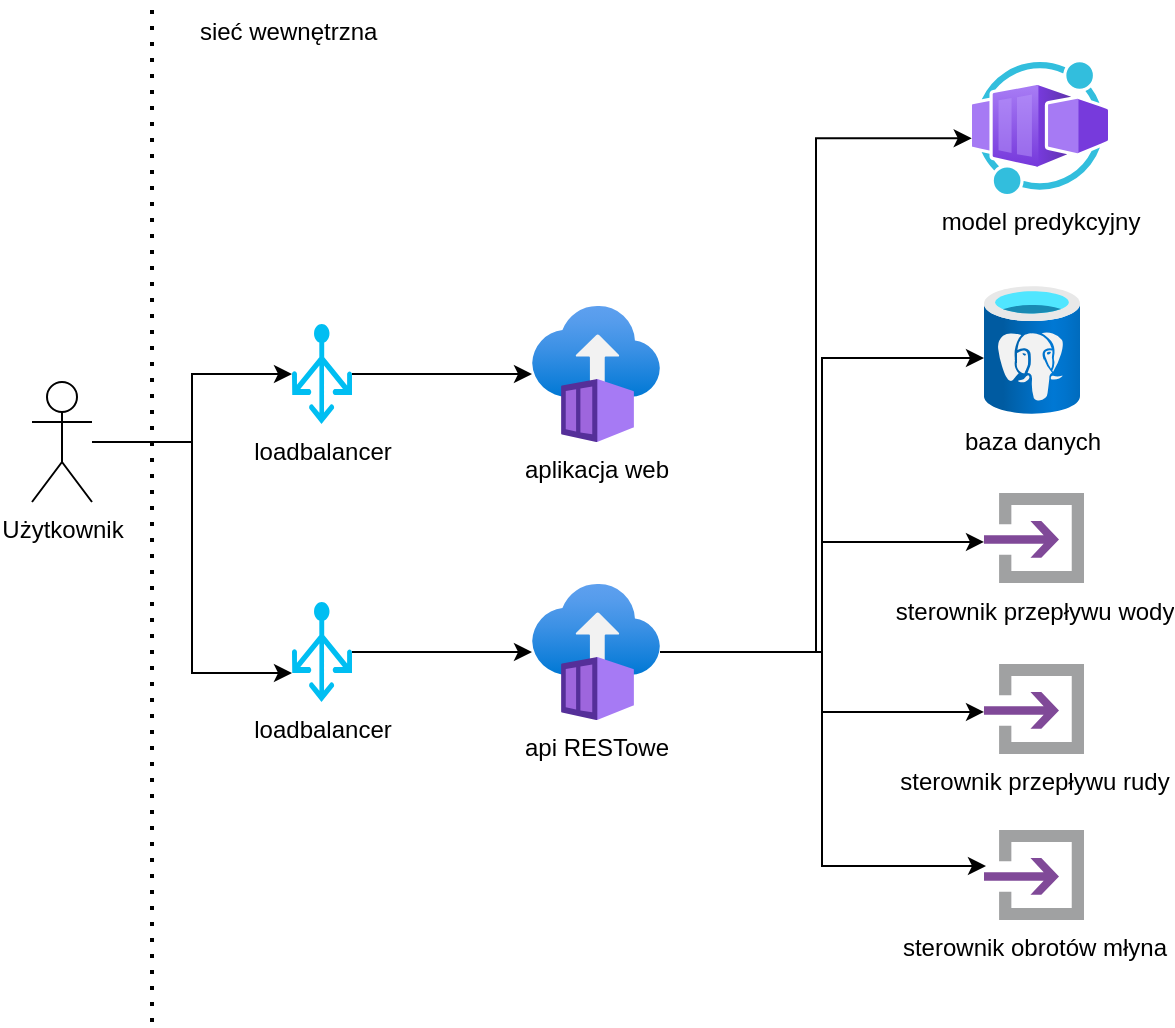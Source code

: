 <mxfile version="20.8.13" type="github">
  <diagram name="Page-1" id="JK00M12MMmY-O4u767pp">
    <mxGraphModel dx="1647" dy="880" grid="1" gridSize="10" guides="1" tooltips="1" connect="1" arrows="1" fold="1" page="1" pageScale="1" pageWidth="827" pageHeight="1169" math="0" shadow="0">
      <root>
        <mxCell id="0" />
        <mxCell id="1" parent="0" />
        <mxCell id="NXv9EQyhbuBKsQQ0RaMx-8" style="edgeStyle=orthogonalEdgeStyle;rounded=0;orthogonalLoop=1;jettySize=auto;html=1;exitX=1;exitY=0.5;exitDx=0;exitDy=0;exitPerimeter=0;" edge="1" parent="1" source="NXv9EQyhbuBKsQQ0RaMx-2" target="NXv9EQyhbuBKsQQ0RaMx-3">
          <mxGeometry relative="1" as="geometry" />
        </mxCell>
        <mxCell id="NXv9EQyhbuBKsQQ0RaMx-2" value="loadbalancer" style="verticalLabelPosition=bottom;html=1;verticalAlign=top;align=center;strokeColor=none;fillColor=#00BEF2;shape=mxgraph.azure.load_balancer_generic;pointerEvents=1;" vertex="1" parent="1">
          <mxGeometry x="330" y="351" width="30" height="50" as="geometry" />
        </mxCell>
        <mxCell id="NXv9EQyhbuBKsQQ0RaMx-3" value="aplikacja web" style="aspect=fixed;html=1;points=[];align=center;image;fontSize=12;image=img/lib/azure2/compute/Container_Instances.svg;" vertex="1" parent="1">
          <mxGeometry x="450" y="342" width="64" height="68" as="geometry" />
        </mxCell>
        <mxCell id="NXv9EQyhbuBKsQQ0RaMx-11" value="baza danych" style="aspect=fixed;html=1;points=[];align=center;image;fontSize=12;image=img/lib/azure2/databases/Azure_Database_PostgreSQL_Server.svg;" vertex="1" parent="1">
          <mxGeometry x="676" y="332" width="48" height="64" as="geometry" />
        </mxCell>
        <mxCell id="NXv9EQyhbuBKsQQ0RaMx-12" value="model predykcyjny" style="aspect=fixed;html=1;points=[];align=center;image;fontSize=12;image=img/lib/azure2/other/Worker_Container_App.svg;" vertex="1" parent="1">
          <mxGeometry x="670" y="220" width="68" height="66" as="geometry" />
        </mxCell>
        <mxCell id="NXv9EQyhbuBKsQQ0RaMx-22" style="edgeStyle=orthogonalEdgeStyle;rounded=0;orthogonalLoop=1;jettySize=auto;html=1;" edge="1" parent="1" source="NXv9EQyhbuBKsQQ0RaMx-20" target="NXv9EQyhbuBKsQQ0RaMx-21">
          <mxGeometry relative="1" as="geometry" />
        </mxCell>
        <mxCell id="NXv9EQyhbuBKsQQ0RaMx-20" value="loadbalancer" style="verticalLabelPosition=bottom;html=1;verticalAlign=top;align=center;strokeColor=none;fillColor=#00BEF2;shape=mxgraph.azure.load_balancer_generic;pointerEvents=1;" vertex="1" parent="1">
          <mxGeometry x="330" y="490" width="30" height="50" as="geometry" />
        </mxCell>
        <mxCell id="NXv9EQyhbuBKsQQ0RaMx-24" style="edgeStyle=orthogonalEdgeStyle;rounded=0;orthogonalLoop=1;jettySize=auto;html=1;entryX=0;entryY=0.563;entryDx=0;entryDy=0;entryPerimeter=0;" edge="1" parent="1" source="NXv9EQyhbuBKsQQ0RaMx-21" target="NXv9EQyhbuBKsQQ0RaMx-11">
          <mxGeometry relative="1" as="geometry" />
        </mxCell>
        <mxCell id="NXv9EQyhbuBKsQQ0RaMx-28" style="edgeStyle=orthogonalEdgeStyle;rounded=0;orthogonalLoop=1;jettySize=auto;html=1;entryX=0;entryY=0.544;entryDx=0;entryDy=0;entryPerimeter=0;" edge="1" parent="1" source="NXv9EQyhbuBKsQQ0RaMx-21" target="NXv9EQyhbuBKsQQ0RaMx-25">
          <mxGeometry relative="1" as="geometry" />
        </mxCell>
        <mxCell id="NXv9EQyhbuBKsQQ0RaMx-30" style="edgeStyle=orthogonalEdgeStyle;rounded=0;orthogonalLoop=1;jettySize=auto;html=1;entryX=0;entryY=0.533;entryDx=0;entryDy=0;entryPerimeter=0;" edge="1" parent="1" source="NXv9EQyhbuBKsQQ0RaMx-21" target="NXv9EQyhbuBKsQQ0RaMx-26">
          <mxGeometry relative="1" as="geometry" />
        </mxCell>
        <mxCell id="NXv9EQyhbuBKsQQ0RaMx-31" style="edgeStyle=orthogonalEdgeStyle;rounded=0;orthogonalLoop=1;jettySize=auto;html=1;entryX=0.02;entryY=0.4;entryDx=0;entryDy=0;entryPerimeter=0;" edge="1" parent="1" source="NXv9EQyhbuBKsQQ0RaMx-21" target="NXv9EQyhbuBKsQQ0RaMx-27">
          <mxGeometry relative="1" as="geometry" />
        </mxCell>
        <mxCell id="NXv9EQyhbuBKsQQ0RaMx-42" style="edgeStyle=orthogonalEdgeStyle;rounded=0;orthogonalLoop=1;jettySize=auto;html=1;entryX=-0.002;entryY=0.578;entryDx=0;entryDy=0;entryPerimeter=0;" edge="1" parent="1" source="NXv9EQyhbuBKsQQ0RaMx-21" target="NXv9EQyhbuBKsQQ0RaMx-12">
          <mxGeometry relative="1" as="geometry" />
        </mxCell>
        <mxCell id="NXv9EQyhbuBKsQQ0RaMx-21" value="api RESTowe" style="aspect=fixed;html=1;points=[];align=center;image;fontSize=12;image=img/lib/azure2/compute/Container_Instances.svg;" vertex="1" parent="1">
          <mxGeometry x="450" y="481" width="64" height="68" as="geometry" />
        </mxCell>
        <mxCell id="NXv9EQyhbuBKsQQ0RaMx-25" value="sterownik przepływu&amp;nbsp;wody" style="sketch=0;aspect=fixed;html=1;points=[];align=center;image;fontSize=12;image=img/lib/mscae/Input.svg;" vertex="1" parent="1">
          <mxGeometry x="676" y="435.5" width="50" height="45" as="geometry" />
        </mxCell>
        <mxCell id="NXv9EQyhbuBKsQQ0RaMx-26" value="sterownik przepływu rudy" style="sketch=0;aspect=fixed;html=1;points=[];align=center;image;fontSize=12;image=img/lib/mscae/Input.svg;" vertex="1" parent="1">
          <mxGeometry x="676" y="521" width="50" height="45" as="geometry" />
        </mxCell>
        <mxCell id="NXv9EQyhbuBKsQQ0RaMx-27" value="sterownik obrotów młyna" style="sketch=0;aspect=fixed;html=1;points=[];align=center;image;fontSize=12;image=img/lib/mscae/Input.svg;" vertex="1" parent="1">
          <mxGeometry x="676" y="604" width="50" height="45" as="geometry" />
        </mxCell>
        <mxCell id="NXv9EQyhbuBKsQQ0RaMx-32" value="" style="endArrow=none;dashed=1;html=1;dashPattern=1 3;strokeWidth=2;rounded=0;" edge="1" parent="1">
          <mxGeometry width="50" height="50" relative="1" as="geometry">
            <mxPoint x="260" y="700" as="sourcePoint" />
            <mxPoint x="260" y="190" as="targetPoint" />
          </mxGeometry>
        </mxCell>
        <mxCell id="NXv9EQyhbuBKsQQ0RaMx-35" style="edgeStyle=orthogonalEdgeStyle;rounded=0;orthogonalLoop=1;jettySize=auto;html=1;entryX=0;entryY=0.5;entryDx=0;entryDy=0;entryPerimeter=0;" edge="1" parent="1" source="NXv9EQyhbuBKsQQ0RaMx-34" target="NXv9EQyhbuBKsQQ0RaMx-2">
          <mxGeometry relative="1" as="geometry">
            <mxPoint x="270" y="350" as="targetPoint" />
          </mxGeometry>
        </mxCell>
        <mxCell id="NXv9EQyhbuBKsQQ0RaMx-36" style="edgeStyle=orthogonalEdgeStyle;rounded=0;orthogonalLoop=1;jettySize=auto;html=1;entryX=0;entryY=0.71;entryDx=0;entryDy=0;entryPerimeter=0;" edge="1" parent="1" source="NXv9EQyhbuBKsQQ0RaMx-34" target="NXv9EQyhbuBKsQQ0RaMx-20">
          <mxGeometry relative="1" as="geometry" />
        </mxCell>
        <mxCell id="NXv9EQyhbuBKsQQ0RaMx-34" value="Użytkownik" style="shape=umlActor;verticalLabelPosition=bottom;verticalAlign=top;html=1;outlineConnect=0;" vertex="1" parent="1">
          <mxGeometry x="200" y="380" width="30" height="60" as="geometry" />
        </mxCell>
        <mxCell id="NXv9EQyhbuBKsQQ0RaMx-39" value="sieć wewnętrzna&amp;nbsp;" style="text;html=1;strokeColor=none;fillColor=none;align=center;verticalAlign=middle;whiteSpace=wrap;rounded=0;" vertex="1" parent="1">
          <mxGeometry x="280" y="190" width="100" height="30" as="geometry" />
        </mxCell>
      </root>
    </mxGraphModel>
  </diagram>
</mxfile>
